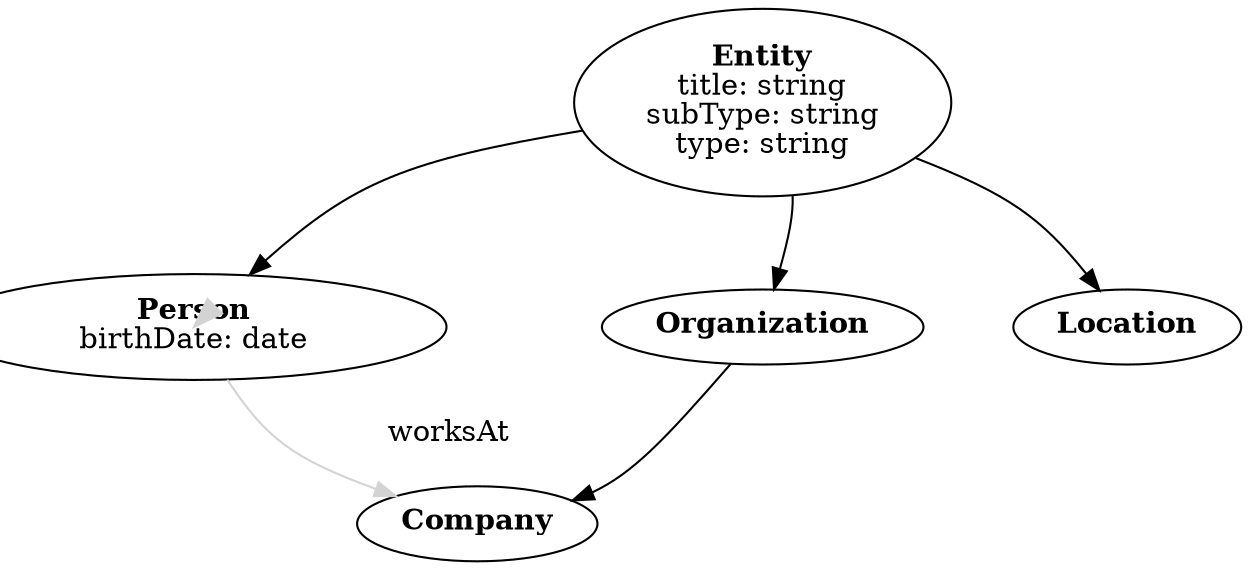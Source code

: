 digraph {
	splines=curved;
	sep="+50,50";
	overlap=scalexy;
	nodesep=0.6;

	{ rank=min; "Entity";}
	"Entity" [
		label=<<B>Entity</B><BR/>title: string<BR/>subType: string<BR/>type: string>
	];
	"Person" [
		label=<<B>Person</B><BR/>birthDate: date>
	];
	{ rank=same; }
	"Person" -> "Entity" [color=black;];
	"Organization" [
		label=<<B>Organization</B>>
	];
	"Company" [
		label=<<B>Company</B>>
	];
	{ rank=same; }
	"Company" -> "Organization" [color=black;];
	{ rank=same; "Company";}
	"Organization" -> "Entity" [color=black;];
	"Location" [
		label=<<B>Location</B>>
	];
	{ rank=same; }
	"Location" -> "Entity" [color=black;];
	{ rank=same; "Person";"Organization";"Location";}
	"Person" -> "Person" [ label = "knows"; color=lightgrey; ];
	"Person" -> "Company" [ label = "worksAt"; color=lightgrey; ];
}
